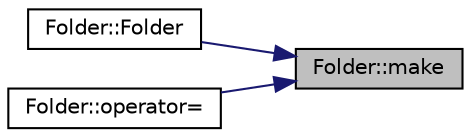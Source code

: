 digraph "Folder::make"
{
 // LATEX_PDF_SIZE
  edge [fontname="Helvetica",fontsize="10",labelfontname="Helvetica",labelfontsize="10"];
  node [fontname="Helvetica",fontsize="10",shape=record];
  rankdir="RL";
  Node1 [label="Folder::make",height=0.2,width=0.4,color="black", fillcolor="grey75", style="filled", fontcolor="black",tooltip=" "];
  Node1 -> Node2 [dir="back",color="midnightblue",fontsize="10",style="solid",fontname="Helvetica"];
  Node2 [label="Folder::Folder",height=0.2,width=0.4,color="black", fillcolor="white", style="filled",URL="$class_folder.html#acc9fce9d1c448cd7811a6b22ad900239",tooltip="Turns a string to a folder's name."];
  Node1 -> Node3 [dir="back",color="midnightblue",fontsize="10",style="solid",fontname="Helvetica"];
  Node3 [label="Folder::operator=",height=0.2,width=0.4,color="black", fillcolor="white", style="filled",URL="$class_folder.html#a92aac747b89056c8dedb623529e8edec",tooltip=" "];
}
